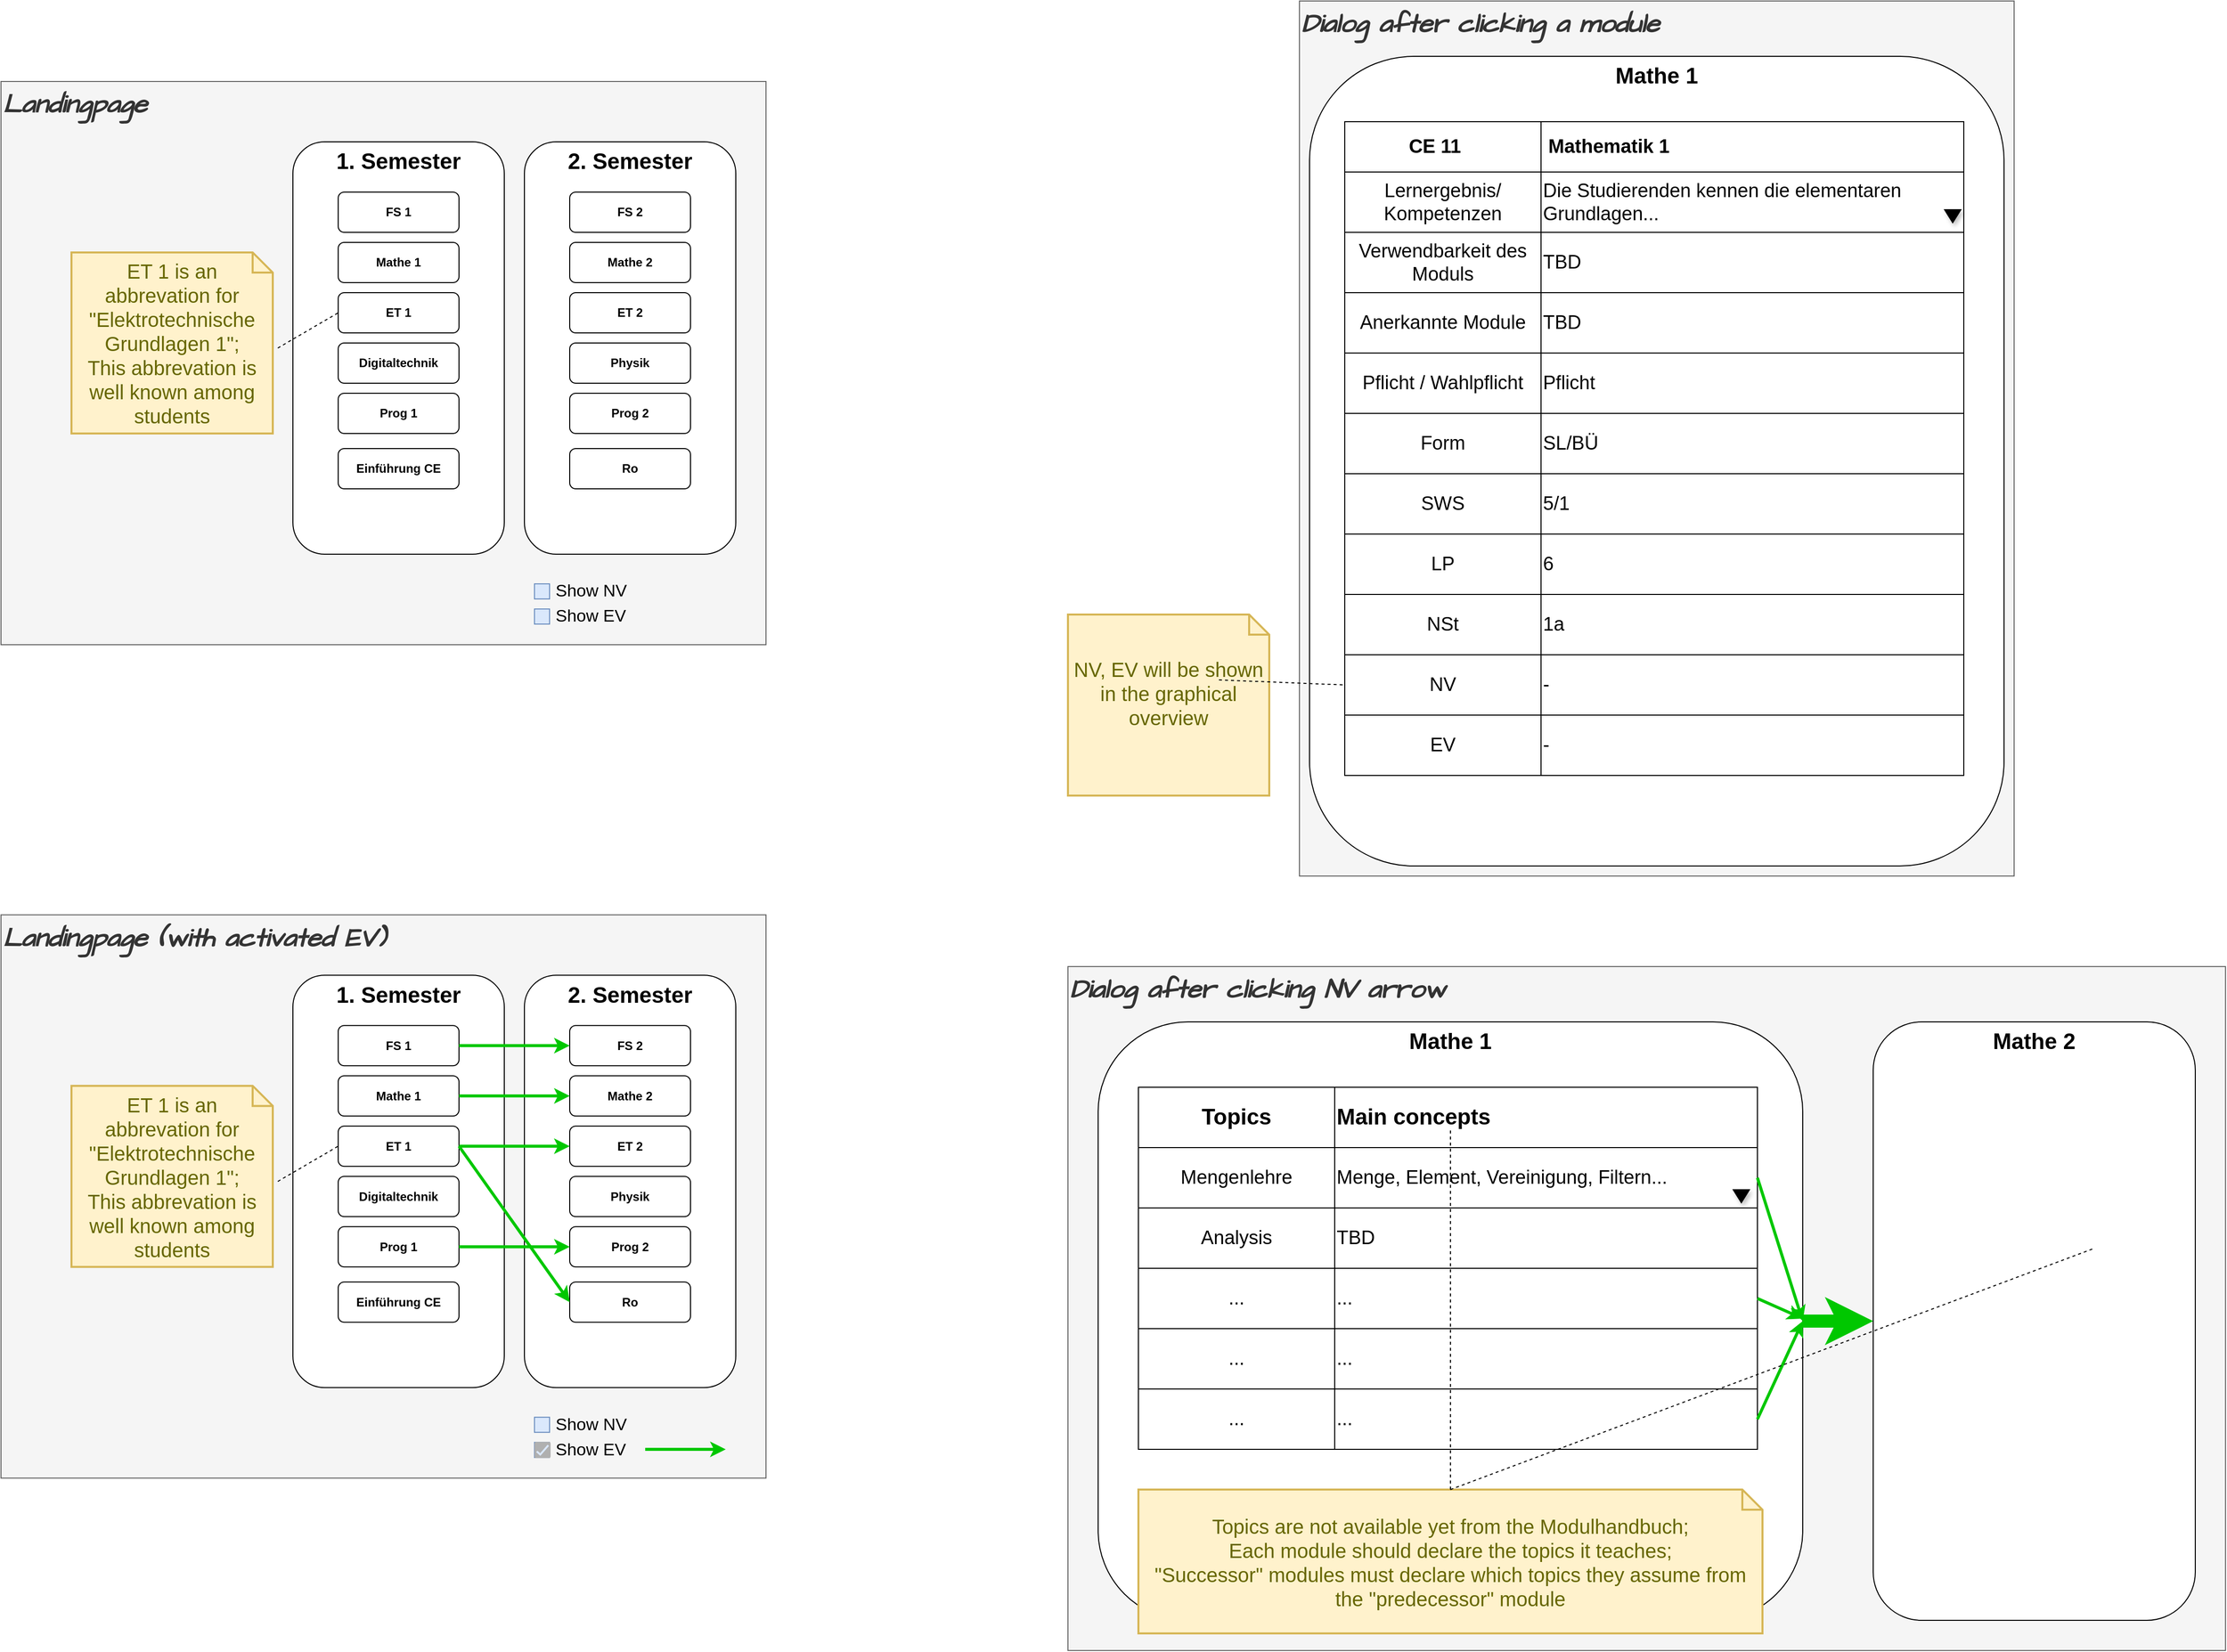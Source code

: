 <mxfile version="22.0.4" type="device">
  <diagram name="Page-1" id="c9db0220-8083-56f3-ca83-edcdcd058819">
    <mxGraphModel dx="4824" dy="1885" grid="1" gridSize="10" guides="1" tooltips="1" connect="1" arrows="1" fold="1" page="1" pageScale="1.5" pageWidth="826" pageHeight="1169" background="#ffffff" math="0" shadow="0">
      <root>
        <mxCell id="0" style=";html=1;" />
        <mxCell id="1" style=";html=1;" parent="0" />
        <mxCell id="tWmFhly02xOMn5f9qsDq-27" value="&lt;b&gt;&lt;i&gt;&lt;font data-font-src=&quot;https://fonts.googleapis.com/css?family=Architects+Daughter&quot; face=&quot;Architects Daughter&quot;&gt;Landingpage&lt;br&gt;&lt;/font&gt;&lt;/i&gt;&lt;/b&gt;" style="rounded=0;whiteSpace=wrap;html=1;verticalAlign=top;align=left;fontSize=26;fillColor=#f5f5f5;fontColor=#333333;strokeColor=#666666;" vertex="1" parent="1">
          <mxGeometry x="-1000" y="160" width="760" height="560" as="geometry" />
        </mxCell>
        <mxCell id="tWmFhly02xOMn5f9qsDq-4" value="&lt;font style=&quot;font-size: 22px;&quot;&gt;&lt;b&gt;1. Semester&lt;/b&gt;&lt;/font&gt;" style="rounded=1;whiteSpace=wrap;html=1;verticalAlign=top;" vertex="1" parent="1">
          <mxGeometry x="-710" y="220" width="210" height="410" as="geometry" />
        </mxCell>
        <mxCell id="tWmFhly02xOMn5f9qsDq-10" value="&lt;b&gt;FS 1&lt;/b&gt;" style="rounded=1;whiteSpace=wrap;html=1;" vertex="1" parent="1">
          <mxGeometry x="-665" y="270" width="120" height="40" as="geometry" />
        </mxCell>
        <mxCell id="tWmFhly02xOMn5f9qsDq-13" value="&lt;b&gt;Mathe 1&lt;br&gt;&lt;/b&gt;" style="rounded=1;whiteSpace=wrap;html=1;" vertex="1" parent="1">
          <mxGeometry x="-665" y="320" width="120" height="40" as="geometry" />
        </mxCell>
        <mxCell id="tWmFhly02xOMn5f9qsDq-14" value="&lt;b&gt;Prog 1&lt;br&gt;&lt;/b&gt;" style="rounded=1;whiteSpace=wrap;html=1;" vertex="1" parent="1">
          <mxGeometry x="-665" y="470" width="120" height="40" as="geometry" />
        </mxCell>
        <mxCell id="tWmFhly02xOMn5f9qsDq-15" value="&lt;b&gt;ET 1&lt;br&gt;&lt;/b&gt;" style="rounded=1;whiteSpace=wrap;html=1;" vertex="1" parent="1">
          <mxGeometry x="-665" y="370" width="120" height="40" as="geometry" />
        </mxCell>
        <mxCell id="tWmFhly02xOMn5f9qsDq-16" value="&lt;b&gt;Digitaltechnik&lt;/b&gt;" style="rounded=1;whiteSpace=wrap;html=1;" vertex="1" parent="1">
          <mxGeometry x="-665" y="420" width="120" height="40" as="geometry" />
        </mxCell>
        <mxCell id="tWmFhly02xOMn5f9qsDq-17" value="&lt;b&gt;Einführung CE&lt;br&gt;&lt;/b&gt;" style="rounded=1;whiteSpace=wrap;html=1;" vertex="1" parent="1">
          <mxGeometry x="-665" y="525" width="120" height="40" as="geometry" />
        </mxCell>
        <mxCell id="tWmFhly02xOMn5f9qsDq-18" value="&lt;font style=&quot;font-size: 22px;&quot;&gt;&lt;b&gt;2. Semester&lt;/b&gt;&lt;/font&gt;" style="rounded=1;whiteSpace=wrap;html=1;verticalAlign=top;" vertex="1" parent="1">
          <mxGeometry x="-480" y="220" width="210" height="410" as="geometry" />
        </mxCell>
        <mxCell id="tWmFhly02xOMn5f9qsDq-19" value="&lt;b&gt;FS 2&lt;br&gt;&lt;/b&gt;" style="rounded=1;whiteSpace=wrap;html=1;" vertex="1" parent="1">
          <mxGeometry x="-435" y="270" width="120" height="40" as="geometry" />
        </mxCell>
        <mxCell id="tWmFhly02xOMn5f9qsDq-20" value="&lt;b&gt;Mathe 2&lt;br&gt;&lt;/b&gt;" style="rounded=1;whiteSpace=wrap;html=1;" vertex="1" parent="1">
          <mxGeometry x="-435" y="320" width="120" height="40" as="geometry" />
        </mxCell>
        <mxCell id="tWmFhly02xOMn5f9qsDq-21" value="&lt;b&gt;Prog 2&lt;br&gt;&lt;/b&gt;" style="rounded=1;whiteSpace=wrap;html=1;" vertex="1" parent="1">
          <mxGeometry x="-435" y="470" width="120" height="40" as="geometry" />
        </mxCell>
        <mxCell id="tWmFhly02xOMn5f9qsDq-22" value="&lt;b&gt;ET 2&lt;br&gt;&lt;/b&gt;" style="rounded=1;whiteSpace=wrap;html=1;" vertex="1" parent="1">
          <mxGeometry x="-435" y="370" width="120" height="40" as="geometry" />
        </mxCell>
        <mxCell id="tWmFhly02xOMn5f9qsDq-23" value="&lt;b&gt;Physik&lt;br&gt;&lt;/b&gt;" style="rounded=1;whiteSpace=wrap;html=1;" vertex="1" parent="1">
          <mxGeometry x="-435" y="420" width="120" height="40" as="geometry" />
        </mxCell>
        <mxCell id="tWmFhly02xOMn5f9qsDq-24" value="&lt;b&gt;Ro&lt;/b&gt;" style="rounded=1;whiteSpace=wrap;html=1;" vertex="1" parent="1">
          <mxGeometry x="-435" y="525" width="120" height="40" as="geometry" />
        </mxCell>
        <mxCell id="tWmFhly02xOMn5f9qsDq-25" value="&lt;div style=&quot;font-size: 20px;&quot;&gt;&lt;font style=&quot;font-size: 20px;&quot;&gt;ET 1 is an abbrevation for &quot;Elektrotechnische Grundlagen 1&quot;;&lt;/font&gt;&lt;/div&gt;&lt;div style=&quot;font-size: 20px;&quot;&gt;&lt;font style=&quot;font-size: 20px;&quot;&gt;This abbrevation is well known among students&lt;br style=&quot;font-size: 20px;&quot;&gt; &lt;/font&gt;&lt;/div&gt;" style="shape=note;strokeWidth=2;fontSize=20;size=20;whiteSpace=wrap;html=1;fillColor=#fff2cc;strokeColor=#d6b656;fontColor=#666600;" vertex="1" parent="1">
          <mxGeometry x="-930" y="330" width="200" height="180" as="geometry" />
        </mxCell>
        <mxCell id="tWmFhly02xOMn5f9qsDq-26" value="" style="endArrow=none;dashed=1;html=1;rounded=0;entryX=0;entryY=0.5;entryDx=0;entryDy=0;exitX=1.025;exitY=0.528;exitDx=0;exitDy=0;exitPerimeter=0;" edge="1" parent="1" source="tWmFhly02xOMn5f9qsDq-25" target="tWmFhly02xOMn5f9qsDq-15">
          <mxGeometry width="50" height="50" relative="1" as="geometry">
            <mxPoint x="-780" y="410" as="sourcePoint" />
            <mxPoint x="-770" y="440" as="targetPoint" />
          </mxGeometry>
        </mxCell>
        <mxCell id="tWmFhly02xOMn5f9qsDq-30" value="&lt;font face=&quot;Architects Daughter&quot;&gt;&lt;i&gt;&lt;b&gt;Dialog after clicking a module&lt;br&gt;&lt;/b&gt;&lt;/i&gt;&lt;/font&gt;" style="rounded=0;whiteSpace=wrap;html=1;verticalAlign=top;align=left;fontSize=26;fillColor=#f5f5f5;fontColor=#333333;strokeColor=#666666;" vertex="1" parent="1">
          <mxGeometry x="290" y="80" width="710" height="870" as="geometry" />
        </mxCell>
        <mxCell id="tWmFhly02xOMn5f9qsDq-32" value="&lt;font style=&quot;font-size: 22px;&quot;&gt;&lt;b&gt;Mathe 1&lt;br&gt;&lt;/b&gt;&lt;/font&gt;" style="rounded=1;whiteSpace=wrap;html=1;verticalAlign=top;" vertex="1" parent="1">
          <mxGeometry x="300" y="135" width="690" height="805" as="geometry" />
        </mxCell>
        <mxCell id="tWmFhly02xOMn5f9qsDq-34" value="&lt;div align=&quot;center&quot;&gt;&lt;b&gt;CE 11&amp;nbsp;&amp;nbsp;&amp;nbsp; &lt;/b&gt;&lt;/div&gt;" style="rounded=0;whiteSpace=wrap;html=1;align=center;fontSize=19;" vertex="1" parent="1">
          <mxGeometry x="335" y="200" width="195" height="50" as="geometry" />
        </mxCell>
        <mxCell id="tWmFhly02xOMn5f9qsDq-99" value="&lt;div align=&quot;left&quot;&gt;&lt;b&gt;&amp;nbsp;Mathematik 1&lt;br&gt;&lt;/b&gt;&lt;/div&gt;" style="rounded=0;whiteSpace=wrap;html=1;align=left;fontSize=19;" vertex="1" parent="1">
          <mxGeometry x="530" y="200" width="420" height="50" as="geometry" />
        </mxCell>
        <mxCell id="tWmFhly02xOMn5f9qsDq-100" value="Lernergebnis/ Kompetenzen" style="rounded=0;whiteSpace=wrap;html=1;align=center;fontSize=19;" vertex="1" parent="1">
          <mxGeometry x="335" y="250" width="195" height="60" as="geometry" />
        </mxCell>
        <mxCell id="tWmFhly02xOMn5f9qsDq-101" value="&lt;div align=&quot;left&quot;&gt;Die Studierenden kennen die elementaren Grundlagen...&lt;/div&gt;" style="rounded=0;whiteSpace=wrap;html=1;align=left;fontSize=19;" vertex="1" parent="1">
          <mxGeometry x="530" y="250" width="420" height="60" as="geometry" />
        </mxCell>
        <mxCell id="tWmFhly02xOMn5f9qsDq-108" value="" style="shape=triangle;strokeColor=none;fillColor=#000000;direction=south;rounded=0;shadow=1;fontSize=12;fontColor=#000000;align=center;html=1;aspect=fixed;" vertex="1" parent="1">
          <mxGeometry x="930" y="287" width="18" height="14.4" as="geometry" />
        </mxCell>
        <mxCell id="tWmFhly02xOMn5f9qsDq-109" value="Verwendbarkeit des Moduls" style="rounded=0;whiteSpace=wrap;html=1;align=center;fontSize=19;" vertex="1" parent="1">
          <mxGeometry x="335" y="310" width="195" height="60" as="geometry" />
        </mxCell>
        <mxCell id="tWmFhly02xOMn5f9qsDq-110" value="TBD" style="rounded=0;whiteSpace=wrap;html=1;align=left;fontSize=19;" vertex="1" parent="1">
          <mxGeometry x="530" y="310" width="420" height="60" as="geometry" />
        </mxCell>
        <mxCell id="tWmFhly02xOMn5f9qsDq-119" value="Anerkannte Module" style="rounded=0;whiteSpace=wrap;html=1;align=center;fontSize=19;" vertex="1" parent="1">
          <mxGeometry x="335" y="370" width="195" height="60" as="geometry" />
        </mxCell>
        <mxCell id="tWmFhly02xOMn5f9qsDq-120" value="TBD" style="rounded=0;whiteSpace=wrap;html=1;align=left;fontSize=19;" vertex="1" parent="1">
          <mxGeometry x="530" y="370" width="420" height="60" as="geometry" />
        </mxCell>
        <mxCell id="tWmFhly02xOMn5f9qsDq-121" value="Pflicht / Wahlpflicht" style="rounded=0;whiteSpace=wrap;html=1;align=center;fontSize=19;" vertex="1" parent="1">
          <mxGeometry x="335" y="430" width="195" height="60" as="geometry" />
        </mxCell>
        <mxCell id="tWmFhly02xOMn5f9qsDq-122" value="Pflicht" style="rounded=0;whiteSpace=wrap;html=1;align=left;fontSize=19;" vertex="1" parent="1">
          <mxGeometry x="530" y="430" width="420" height="60" as="geometry" />
        </mxCell>
        <mxCell id="tWmFhly02xOMn5f9qsDq-123" value="Form" style="rounded=0;whiteSpace=wrap;html=1;align=center;fontSize=19;" vertex="1" parent="1">
          <mxGeometry x="335" y="490" width="195" height="60" as="geometry" />
        </mxCell>
        <mxCell id="tWmFhly02xOMn5f9qsDq-124" value="SL/BÜ" style="rounded=0;whiteSpace=wrap;html=1;align=left;fontSize=19;" vertex="1" parent="1">
          <mxGeometry x="530" y="490" width="420" height="60" as="geometry" />
        </mxCell>
        <mxCell id="tWmFhly02xOMn5f9qsDq-125" value="SWS" style="rounded=0;whiteSpace=wrap;html=1;align=center;fontSize=19;" vertex="1" parent="1">
          <mxGeometry x="335" y="550" width="195" height="60" as="geometry" />
        </mxCell>
        <mxCell id="tWmFhly02xOMn5f9qsDq-126" value="5/1" style="rounded=0;whiteSpace=wrap;html=1;align=left;fontSize=19;" vertex="1" parent="1">
          <mxGeometry x="530" y="550" width="420" height="60" as="geometry" />
        </mxCell>
        <mxCell id="tWmFhly02xOMn5f9qsDq-127" value="LP" style="rounded=0;whiteSpace=wrap;html=1;align=center;fontSize=19;" vertex="1" parent="1">
          <mxGeometry x="335" y="610" width="195" height="60" as="geometry" />
        </mxCell>
        <mxCell id="tWmFhly02xOMn5f9qsDq-128" value="6" style="rounded=0;whiteSpace=wrap;html=1;align=left;fontSize=19;" vertex="1" parent="1">
          <mxGeometry x="530" y="610" width="420" height="60" as="geometry" />
        </mxCell>
        <mxCell id="tWmFhly02xOMn5f9qsDq-129" value="&lt;div&gt;NSt&lt;/div&gt;" style="rounded=0;whiteSpace=wrap;html=1;align=center;fontSize=19;" vertex="1" parent="1">
          <mxGeometry x="335" y="670" width="195" height="60" as="geometry" />
        </mxCell>
        <mxCell id="tWmFhly02xOMn5f9qsDq-130" value="1a" style="rounded=0;whiteSpace=wrap;html=1;align=left;fontSize=19;" vertex="1" parent="1">
          <mxGeometry x="530" y="670" width="420" height="60" as="geometry" />
        </mxCell>
        <mxCell id="tWmFhly02xOMn5f9qsDq-131" value="NV" style="rounded=0;whiteSpace=wrap;html=1;align=center;fontSize=19;" vertex="1" parent="1">
          <mxGeometry x="335" y="730" width="195" height="60" as="geometry" />
        </mxCell>
        <mxCell id="tWmFhly02xOMn5f9qsDq-132" value="-" style="rounded=0;whiteSpace=wrap;html=1;align=left;fontSize=19;" vertex="1" parent="1">
          <mxGeometry x="530" y="730" width="420" height="60" as="geometry" />
        </mxCell>
        <mxCell id="tWmFhly02xOMn5f9qsDq-133" value="EV" style="rounded=0;whiteSpace=wrap;html=1;align=center;fontSize=19;" vertex="1" parent="1">
          <mxGeometry x="335" y="790" width="195" height="60" as="geometry" />
        </mxCell>
        <mxCell id="tWmFhly02xOMn5f9qsDq-134" value="-" style="rounded=0;whiteSpace=wrap;html=1;align=left;fontSize=19;" vertex="1" parent="1">
          <mxGeometry x="530" y="790" width="420" height="60" as="geometry" />
        </mxCell>
        <mxCell id="tWmFhly02xOMn5f9qsDq-135" value="&lt;div style=&quot;font-size: 20px;&quot;&gt;NV, EV will be shown in the graphical overview&lt;br style=&quot;font-size: 20px;&quot;&gt;&lt;/div&gt;&lt;div style=&quot;font-size: 20px;&quot;&gt;&lt;font style=&quot;font-size: 20px;&quot;&gt;&lt;br style=&quot;font-size: 20px;&quot;&gt; &lt;/font&gt;&lt;/div&gt;" style="shape=note;strokeWidth=2;fontSize=20;size=20;whiteSpace=wrap;html=1;fillColor=#fff2cc;strokeColor=#d6b656;fontColor=#666600;" vertex="1" parent="1">
          <mxGeometry x="60" y="690" width="200" height="180" as="geometry" />
        </mxCell>
        <mxCell id="tWmFhly02xOMn5f9qsDq-137" value="" style="endArrow=none;dashed=1;html=1;rounded=0;entryX=0;entryY=0.5;entryDx=0;entryDy=0;exitX=0;exitY=0;exitDx=150;exitDy=65;exitPerimeter=0;" edge="1" parent="1" source="tWmFhly02xOMn5f9qsDq-135" target="tWmFhly02xOMn5f9qsDq-131">
          <mxGeometry width="50" height="50" relative="1" as="geometry">
            <mxPoint x="514" y="-242" as="sourcePoint" />
            <mxPoint x="575" y="-240" as="targetPoint" />
          </mxGeometry>
        </mxCell>
        <mxCell id="tWmFhly02xOMn5f9qsDq-145" value="Show NV" style="strokeWidth=1;shadow=0;dashed=0;align=center;html=1;shape=mxgraph.mockup.forms.rrect;rSize=0;fillColor=#dae8fc;strokeColor=#6c8ebf;align=left;spacingLeft=4;fontSize=17;labelPosition=right;" vertex="1" parent="1">
          <mxGeometry x="-470" y="659.5" width="15" height="15" as="geometry" />
        </mxCell>
        <mxCell id="tWmFhly02xOMn5f9qsDq-146" value="Show EV" style="strokeWidth=1;shadow=0;dashed=0;align=center;html=1;shape=mxgraph.mockup.forms.rrect;rSize=0;fillColor=#dae8fc;strokeColor=#6c8ebf;align=left;spacingLeft=4;fontSize=17;labelPosition=right;" vertex="1" parent="1">
          <mxGeometry x="-470" y="684.5" width="15" height="15" as="geometry" />
        </mxCell>
        <mxCell id="tWmFhly02xOMn5f9qsDq-157" value="&lt;font face=&quot;Architects Daughter&quot;&gt;&lt;i&gt;&lt;b&gt;Dialog after clicking NV arrow&lt;br&gt;&lt;/b&gt;&lt;/i&gt;&lt;/font&gt;" style="rounded=0;whiteSpace=wrap;html=1;verticalAlign=top;align=left;fontSize=26;fillColor=#f5f5f5;fontColor=#333333;strokeColor=#666666;" vertex="1" parent="1">
          <mxGeometry x="60" y="1040" width="1150" height="680" as="geometry" />
        </mxCell>
        <mxCell id="tWmFhly02xOMn5f9qsDq-184" value="&lt;font style=&quot;font-size: 22px;&quot;&gt;&lt;b&gt;Mathe 1&lt;br&gt;&lt;/b&gt;&lt;/font&gt;" style="rounded=1;whiteSpace=wrap;html=1;verticalAlign=top;" vertex="1" parent="1">
          <mxGeometry x="90" y="1095" width="700" height="595" as="geometry" />
        </mxCell>
        <mxCell id="tWmFhly02xOMn5f9qsDq-186" value="" style="endArrow=classic;html=1;rounded=0;fontSize=15;strokeWidth=13;fillColor=#d5e8d4;strokeColor=#00C700;exitX=1;exitY=0.5;exitDx=0;exitDy=0;entryX=0;entryY=0.5;entryDx=0;entryDy=0;" edge="1" parent="1" source="tWmFhly02xOMn5f9qsDq-184" target="tWmFhly02xOMn5f9qsDq-221">
          <mxGeometry width="50" height="50" relative="1" as="geometry">
            <mxPoint x="-75" y="1460" as="sourcePoint" />
            <mxPoint x="860" y="1390" as="targetPoint" />
          </mxGeometry>
        </mxCell>
        <mxCell id="tWmFhly02xOMn5f9qsDq-193" value="Mengenlehre" style="rounded=0;whiteSpace=wrap;html=1;align=center;fontSize=19;" vertex="1" parent="1">
          <mxGeometry x="130" y="1220" width="195" height="60" as="geometry" />
        </mxCell>
        <mxCell id="tWmFhly02xOMn5f9qsDq-194" value="Menge, Element, Vereinigung, Filtern..." style="rounded=0;whiteSpace=wrap;html=1;align=left;fontSize=19;" vertex="1" parent="1">
          <mxGeometry x="325" y="1220" width="420" height="60" as="geometry" />
        </mxCell>
        <mxCell id="tWmFhly02xOMn5f9qsDq-195" value="Analysis" style="rounded=0;whiteSpace=wrap;html=1;align=center;fontSize=19;" vertex="1" parent="1">
          <mxGeometry x="130" y="1280" width="195" height="60" as="geometry" />
        </mxCell>
        <mxCell id="tWmFhly02xOMn5f9qsDq-196" value="TBD" style="rounded=0;whiteSpace=wrap;html=1;align=left;fontSize=19;" vertex="1" parent="1">
          <mxGeometry x="325" y="1280" width="420" height="60" as="geometry" />
        </mxCell>
        <mxCell id="tWmFhly02xOMn5f9qsDq-197" value="..." style="rounded=0;whiteSpace=wrap;html=1;align=center;fontSize=19;" vertex="1" parent="1">
          <mxGeometry x="130" y="1340" width="195" height="60" as="geometry" />
        </mxCell>
        <mxCell id="tWmFhly02xOMn5f9qsDq-198" value="..." style="rounded=0;whiteSpace=wrap;html=1;align=left;fontSize=19;" vertex="1" parent="1">
          <mxGeometry x="325" y="1340" width="420" height="60" as="geometry" />
        </mxCell>
        <mxCell id="tWmFhly02xOMn5f9qsDq-199" value="..." style="rounded=0;whiteSpace=wrap;html=1;align=center;fontSize=19;" vertex="1" parent="1">
          <mxGeometry x="130" y="1400" width="195" height="60" as="geometry" />
        </mxCell>
        <mxCell id="tWmFhly02xOMn5f9qsDq-200" value="..." style="rounded=0;whiteSpace=wrap;html=1;align=left;fontSize=19;" vertex="1" parent="1">
          <mxGeometry x="325" y="1400" width="420" height="60" as="geometry" />
        </mxCell>
        <mxCell id="tWmFhly02xOMn5f9qsDq-201" value="..." style="rounded=0;whiteSpace=wrap;html=1;align=center;fontSize=19;" vertex="1" parent="1">
          <mxGeometry x="130" y="1460" width="195" height="60" as="geometry" />
        </mxCell>
        <mxCell id="tWmFhly02xOMn5f9qsDq-202" value="..." style="rounded=0;whiteSpace=wrap;html=1;align=left;fontSize=19;" vertex="1" parent="1">
          <mxGeometry x="325" y="1460" width="420" height="60" as="geometry" />
        </mxCell>
        <mxCell id="tWmFhly02xOMn5f9qsDq-203" value="&lt;font size=&quot;1&quot;&gt;&lt;b style=&quot;font-size: 22px;&quot;&gt;Topics&lt;/b&gt;&lt;/font&gt;" style="rounded=0;whiteSpace=wrap;html=1;align=center;fontSize=19;" vertex="1" parent="1">
          <mxGeometry x="130" y="1160" width="195" height="60" as="geometry" />
        </mxCell>
        <mxCell id="tWmFhly02xOMn5f9qsDq-204" value="&lt;font style=&quot;font-size: 22px;&quot;&gt;&lt;b&gt;Main concepts&lt;/b&gt;&lt;/font&gt;" style="rounded=0;whiteSpace=wrap;html=1;align=left;fontSize=19;" vertex="1" parent="1">
          <mxGeometry x="325" y="1160" width="420" height="60" as="geometry" />
        </mxCell>
        <mxCell id="tWmFhly02xOMn5f9qsDq-205" value="" style="shape=triangle;strokeColor=none;fillColor=#000000;direction=south;rounded=0;shadow=1;fontSize=12;fontColor=#000000;align=center;html=1;aspect=fixed;" vertex="1" parent="1">
          <mxGeometry x="720" y="1261.4" width="18" height="14.4" as="geometry" />
        </mxCell>
        <mxCell id="tWmFhly02xOMn5f9qsDq-221" value="&lt;font style=&quot;font-size: 22px;&quot;&gt;&lt;b&gt;Mathe 2&lt;br&gt;&lt;/b&gt;&lt;/font&gt;" style="rounded=1;whiteSpace=wrap;html=1;verticalAlign=top;" vertex="1" parent="1">
          <mxGeometry x="860" y="1095" width="320" height="595" as="geometry" />
        </mxCell>
        <mxCell id="tWmFhly02xOMn5f9qsDq-223" value="" style="endArrow=classic;html=1;rounded=0;fontSize=15;strokeWidth=3;fillColor=#d5e8d4;strokeColor=#00C700;entryX=1;entryY=0.5;entryDx=0;entryDy=0;exitX=1;exitY=0.5;exitDx=0;exitDy=0;" edge="1" parent="1" source="tWmFhly02xOMn5f9qsDq-194" target="tWmFhly02xOMn5f9qsDq-184">
          <mxGeometry width="50" height="50" relative="1" as="geometry">
            <mxPoint x="728" y="925" as="sourcePoint" />
            <mxPoint x="808" y="925" as="targetPoint" />
          </mxGeometry>
        </mxCell>
        <mxCell id="tWmFhly02xOMn5f9qsDq-224" value="" style="endArrow=classic;html=1;rounded=0;fontSize=15;strokeWidth=3;fillColor=#d5e8d4;strokeColor=#00C700;exitX=1;exitY=0.5;exitDx=0;exitDy=0;" edge="1" parent="1" source="tWmFhly02xOMn5f9qsDq-198">
          <mxGeometry width="50" height="50" relative="1" as="geometry">
            <mxPoint x="755" y="1260" as="sourcePoint" />
            <mxPoint x="790" y="1390" as="targetPoint" />
          </mxGeometry>
        </mxCell>
        <mxCell id="tWmFhly02xOMn5f9qsDq-225" value="" style="endArrow=classic;html=1;rounded=0;fontSize=15;strokeWidth=3;fillColor=#d5e8d4;strokeColor=#00C700;entryX=1;entryY=0.5;entryDx=0;entryDy=0;exitX=1;exitY=0.5;exitDx=0;exitDy=0;" edge="1" parent="1" source="tWmFhly02xOMn5f9qsDq-202" target="tWmFhly02xOMn5f9qsDq-184">
          <mxGeometry width="50" height="50" relative="1" as="geometry">
            <mxPoint x="765" y="1270" as="sourcePoint" />
            <mxPoint x="810" y="1413" as="targetPoint" />
          </mxGeometry>
        </mxCell>
        <mxCell id="tWmFhly02xOMn5f9qsDq-226" value="&lt;div&gt;Topics are not available yet from the Modulhandbuch;&lt;/div&gt;&lt;div&gt;Each module should declare the topics it teaches;&lt;/div&gt;&lt;div&gt;&quot;Successor&quot; modules must declare which topics they assume from the &quot;predecessor&quot; module &lt;br&gt;&lt;/div&gt;" style="shape=note;strokeWidth=2;fontSize=20;size=20;whiteSpace=wrap;html=1;fillColor=#fff2cc;strokeColor=#d6b656;fontColor=#666600;" vertex="1" parent="1">
          <mxGeometry x="130" y="1560" width="620" height="143" as="geometry" />
        </mxCell>
        <mxCell id="tWmFhly02xOMn5f9qsDq-227" value="" style="endArrow=none;dashed=1;html=1;rounded=0;exitX=0.5;exitY=0;exitDx=0;exitDy=0;exitPerimeter=0;" edge="1" parent="1" source="tWmFhly02xOMn5f9qsDq-226">
          <mxGeometry width="50" height="50" relative="1" as="geometry">
            <mxPoint x="310" y="1280" as="sourcePoint" />
            <mxPoint x="440" y="1201" as="targetPoint" />
          </mxGeometry>
        </mxCell>
        <mxCell id="tWmFhly02xOMn5f9qsDq-228" value="" style="endArrow=none;dashed=1;html=1;rounded=0;exitX=0.5;exitY=0;exitDx=0;exitDy=0;exitPerimeter=0;" edge="1" parent="1" source="tWmFhly02xOMn5f9qsDq-226">
          <mxGeometry width="50" height="50" relative="1" as="geometry">
            <mxPoint x="654" y="1950" as="sourcePoint" />
            <mxPoint x="1080" y="1320" as="targetPoint" />
          </mxGeometry>
        </mxCell>
        <mxCell id="tWmFhly02xOMn5f9qsDq-229" value="&lt;b&gt;&lt;i&gt;&lt;font data-font-src=&quot;https://fonts.googleapis.com/css?family=Architects+Daughter&quot; face=&quot;Architects Daughter&quot;&gt;Landingpage (with activated EV)&lt;br&gt;&lt;/font&gt;&lt;/i&gt;&lt;/b&gt;" style="rounded=0;whiteSpace=wrap;html=1;verticalAlign=top;align=left;fontSize=26;fillColor=#f5f5f5;fontColor=#333333;strokeColor=#666666;" vertex="1" parent="1">
          <mxGeometry x="-1000" y="988.6" width="760" height="560" as="geometry" />
        </mxCell>
        <mxCell id="tWmFhly02xOMn5f9qsDq-230" value="&lt;font style=&quot;font-size: 22px;&quot;&gt;&lt;b&gt;1. Semester&lt;/b&gt;&lt;/font&gt;" style="rounded=1;whiteSpace=wrap;html=1;verticalAlign=top;" vertex="1" parent="1">
          <mxGeometry x="-710" y="1048.6" width="210" height="410" as="geometry" />
        </mxCell>
        <mxCell id="tWmFhly02xOMn5f9qsDq-231" value="&lt;b&gt;FS 1&lt;/b&gt;" style="rounded=1;whiteSpace=wrap;html=1;" vertex="1" parent="1">
          <mxGeometry x="-665" y="1098.6" width="120" height="40" as="geometry" />
        </mxCell>
        <mxCell id="tWmFhly02xOMn5f9qsDq-232" value="&lt;b&gt;Mathe 1&lt;br&gt;&lt;/b&gt;" style="rounded=1;whiteSpace=wrap;html=1;" vertex="1" parent="1">
          <mxGeometry x="-665" y="1148.6" width="120" height="40" as="geometry" />
        </mxCell>
        <mxCell id="tWmFhly02xOMn5f9qsDq-233" value="&lt;b&gt;Prog 1&lt;br&gt;&lt;/b&gt;" style="rounded=1;whiteSpace=wrap;html=1;" vertex="1" parent="1">
          <mxGeometry x="-665" y="1298.6" width="120" height="40" as="geometry" />
        </mxCell>
        <mxCell id="tWmFhly02xOMn5f9qsDq-234" value="&lt;b&gt;ET 1&lt;br&gt;&lt;/b&gt;" style="rounded=1;whiteSpace=wrap;html=1;" vertex="1" parent="1">
          <mxGeometry x="-665" y="1198.6" width="120" height="40" as="geometry" />
        </mxCell>
        <mxCell id="tWmFhly02xOMn5f9qsDq-235" value="&lt;b&gt;Digitaltechnik&lt;/b&gt;" style="rounded=1;whiteSpace=wrap;html=1;" vertex="1" parent="1">
          <mxGeometry x="-665" y="1248.6" width="120" height="40" as="geometry" />
        </mxCell>
        <mxCell id="tWmFhly02xOMn5f9qsDq-236" value="&lt;b&gt;Einführung CE&lt;br&gt;&lt;/b&gt;" style="rounded=1;whiteSpace=wrap;html=1;" vertex="1" parent="1">
          <mxGeometry x="-665" y="1353.6" width="120" height="40" as="geometry" />
        </mxCell>
        <mxCell id="tWmFhly02xOMn5f9qsDq-237" value="&lt;font style=&quot;font-size: 22px;&quot;&gt;&lt;b&gt;2. Semester&lt;/b&gt;&lt;/font&gt;" style="rounded=1;whiteSpace=wrap;html=1;verticalAlign=top;" vertex="1" parent="1">
          <mxGeometry x="-480" y="1048.6" width="210" height="410" as="geometry" />
        </mxCell>
        <mxCell id="tWmFhly02xOMn5f9qsDq-238" value="&lt;b&gt;FS 2&lt;br&gt;&lt;/b&gt;" style="rounded=1;whiteSpace=wrap;html=1;" vertex="1" parent="1">
          <mxGeometry x="-435" y="1098.6" width="120" height="40" as="geometry" />
        </mxCell>
        <mxCell id="tWmFhly02xOMn5f9qsDq-239" value="&lt;b&gt;Mathe 2&lt;br&gt;&lt;/b&gt;" style="rounded=1;whiteSpace=wrap;html=1;" vertex="1" parent="1">
          <mxGeometry x="-435" y="1148.6" width="120" height="40" as="geometry" />
        </mxCell>
        <mxCell id="tWmFhly02xOMn5f9qsDq-240" value="&lt;b&gt;Prog 2&lt;br&gt;&lt;/b&gt;" style="rounded=1;whiteSpace=wrap;html=1;" vertex="1" parent="1">
          <mxGeometry x="-435" y="1298.6" width="120" height="40" as="geometry" />
        </mxCell>
        <mxCell id="tWmFhly02xOMn5f9qsDq-241" value="&lt;b&gt;ET 2&lt;br&gt;&lt;/b&gt;" style="rounded=1;whiteSpace=wrap;html=1;" vertex="1" parent="1">
          <mxGeometry x="-435" y="1198.6" width="120" height="40" as="geometry" />
        </mxCell>
        <mxCell id="tWmFhly02xOMn5f9qsDq-242" value="&lt;b&gt;Physik&lt;br&gt;&lt;/b&gt;" style="rounded=1;whiteSpace=wrap;html=1;" vertex="1" parent="1">
          <mxGeometry x="-435" y="1248.6" width="120" height="40" as="geometry" />
        </mxCell>
        <mxCell id="tWmFhly02xOMn5f9qsDq-243" value="&lt;b&gt;Ro&lt;/b&gt;" style="rounded=1;whiteSpace=wrap;html=1;" vertex="1" parent="1">
          <mxGeometry x="-435" y="1353.6" width="120" height="40" as="geometry" />
        </mxCell>
        <mxCell id="tWmFhly02xOMn5f9qsDq-244" value="&lt;div style=&quot;font-size: 20px;&quot;&gt;&lt;font style=&quot;font-size: 20px;&quot;&gt;ET 1 is an abbrevation for &quot;Elektrotechnische Grundlagen 1&quot;;&lt;/font&gt;&lt;/div&gt;&lt;div style=&quot;font-size: 20px;&quot;&gt;&lt;font style=&quot;font-size: 20px;&quot;&gt;This abbrevation is well known among students&lt;br style=&quot;font-size: 20px;&quot;&gt; &lt;/font&gt;&lt;/div&gt;" style="shape=note;strokeWidth=2;fontSize=20;size=20;whiteSpace=wrap;html=1;fillColor=#fff2cc;strokeColor=#d6b656;fontColor=#666600;" vertex="1" parent="1">
          <mxGeometry x="-930" y="1158.6" width="200" height="180" as="geometry" />
        </mxCell>
        <mxCell id="tWmFhly02xOMn5f9qsDq-245" value="" style="endArrow=none;dashed=1;html=1;rounded=0;entryX=0;entryY=0.5;entryDx=0;entryDy=0;exitX=1.025;exitY=0.528;exitDx=0;exitDy=0;exitPerimeter=0;" edge="1" parent="1" source="tWmFhly02xOMn5f9qsDq-244" target="tWmFhly02xOMn5f9qsDq-234">
          <mxGeometry width="50" height="50" relative="1" as="geometry">
            <mxPoint x="-780" y="1238.6" as="sourcePoint" />
            <mxPoint x="-770" y="1268.6" as="targetPoint" />
          </mxGeometry>
        </mxCell>
        <mxCell id="tWmFhly02xOMn5f9qsDq-246" value="Show NV" style="strokeWidth=1;shadow=0;dashed=0;align=center;html=1;shape=mxgraph.mockup.forms.rrect;rSize=0;fillColor=#dae8fc;strokeColor=#6c8ebf;align=left;spacingLeft=4;fontSize=17;labelPosition=right;" vertex="1" parent="1">
          <mxGeometry x="-470" y="1488.1" width="15" height="15" as="geometry" />
        </mxCell>
        <mxCell id="tWmFhly02xOMn5f9qsDq-247" value="Show EV" style="strokeWidth=1;shadow=0;dashed=0;align=center;html=1;shape=mxgraph.mockup.forms.rrect;rSize=0;fillColor=#dae8fc;strokeColor=#6c8ebf;align=left;spacingLeft=4;fontSize=17;labelPosition=right;" vertex="1" parent="1">
          <mxGeometry x="-470" y="1513.1" width="15" height="15" as="geometry" />
        </mxCell>
        <mxCell id="tWmFhly02xOMn5f9qsDq-248" value="" style="dashed=0;labelPosition=right;align=left;shape=mxgraph.gmdl.checkbox;strokeColor=none;fillColor=#B0B0B0;strokeWidth=2;aspect=fixed;sketch=0;html=1;" vertex="1" parent="1">
          <mxGeometry x="-470" y="1512.6" width="16" height="16" as="geometry" />
        </mxCell>
        <mxCell id="tWmFhly02xOMn5f9qsDq-249" value="" style="endArrow=classic;html=1;rounded=0;fontSize=15;strokeWidth=3;fillColor=#d5e8d4;strokeColor=#00C700;entryX=0;entryY=0.5;entryDx=0;entryDy=0;exitX=1;exitY=0.5;exitDx=0;exitDy=0;" edge="1" parent="1" source="tWmFhly02xOMn5f9qsDq-232" target="tWmFhly02xOMn5f9qsDq-239">
          <mxGeometry width="50" height="50" relative="1" as="geometry">
            <mxPoint x="-1110" y="1398.6" as="sourcePoint" />
            <mxPoint x="-840" y="1418.6" as="targetPoint" />
          </mxGeometry>
        </mxCell>
        <mxCell id="tWmFhly02xOMn5f9qsDq-250" value="" style="endArrow=classic;html=1;rounded=0;fontSize=15;strokeWidth=3;fillColor=#d5e8d4;strokeColor=#00C700;exitX=1;exitY=0.5;exitDx=0;exitDy=0;entryX=0;entryY=0.5;entryDx=0;entryDy=0;" edge="1" parent="1" source="tWmFhly02xOMn5f9qsDq-231" target="tWmFhly02xOMn5f9qsDq-238">
          <mxGeometry width="50" height="50" relative="1" as="geometry">
            <mxPoint x="-1120" y="1488.6" as="sourcePoint" />
            <mxPoint x="-1010" y="1488.6" as="targetPoint" />
          </mxGeometry>
        </mxCell>
        <mxCell id="tWmFhly02xOMn5f9qsDq-251" value="" style="endArrow=classic;html=1;rounded=0;fontSize=15;strokeWidth=3;fillColor=#d5e8d4;strokeColor=#00C700;entryX=0;entryY=0.5;entryDx=0;entryDy=0;exitX=1;exitY=0.5;exitDx=0;exitDy=0;" edge="1" parent="1" source="tWmFhly02xOMn5f9qsDq-234" target="tWmFhly02xOMn5f9qsDq-241">
          <mxGeometry width="50" height="50" relative="1" as="geometry">
            <mxPoint x="-1100" y="1508.6" as="sourcePoint" />
            <mxPoint x="-990" y="1508.6" as="targetPoint" />
          </mxGeometry>
        </mxCell>
        <mxCell id="tWmFhly02xOMn5f9qsDq-252" value="" style="endArrow=classic;html=1;rounded=0;fontSize=15;strokeWidth=3;fillColor=#d5e8d4;strokeColor=#00C700;entryX=0;entryY=0.5;entryDx=0;entryDy=0;exitX=1;exitY=0.5;exitDx=0;exitDy=0;" edge="1" parent="1" source="tWmFhly02xOMn5f9qsDq-234" target="tWmFhly02xOMn5f9qsDq-243">
          <mxGeometry width="50" height="50" relative="1" as="geometry">
            <mxPoint x="-1090" y="1518.6" as="sourcePoint" />
            <mxPoint x="-980" y="1518.6" as="targetPoint" />
          </mxGeometry>
        </mxCell>
        <mxCell id="tWmFhly02xOMn5f9qsDq-253" value="" style="endArrow=classic;html=1;rounded=0;fontSize=15;strokeWidth=3;fillColor=#d5e8d4;strokeColor=#00C700;entryX=0;entryY=0.5;entryDx=0;entryDy=0;exitX=1;exitY=0.5;exitDx=0;exitDy=0;" edge="1" parent="1" source="tWmFhly02xOMn5f9qsDq-233" target="tWmFhly02xOMn5f9qsDq-240">
          <mxGeometry width="50" height="50" relative="1" as="geometry">
            <mxPoint x="-1080" y="1528.6" as="sourcePoint" />
            <mxPoint x="-970" y="1528.6" as="targetPoint" />
          </mxGeometry>
        </mxCell>
        <mxCell id="tWmFhly02xOMn5f9qsDq-254" value="" style="endArrow=classic;html=1;rounded=0;fontSize=15;strokeWidth=3;fillColor=#d5e8d4;strokeColor=#00C700;" edge="1" parent="1">
          <mxGeometry width="50" height="50" relative="1" as="geometry">
            <mxPoint x="-360" y="1520.01" as="sourcePoint" />
            <mxPoint x="-280" y="1520.01" as="targetPoint" />
          </mxGeometry>
        </mxCell>
      </root>
    </mxGraphModel>
  </diagram>
</mxfile>
